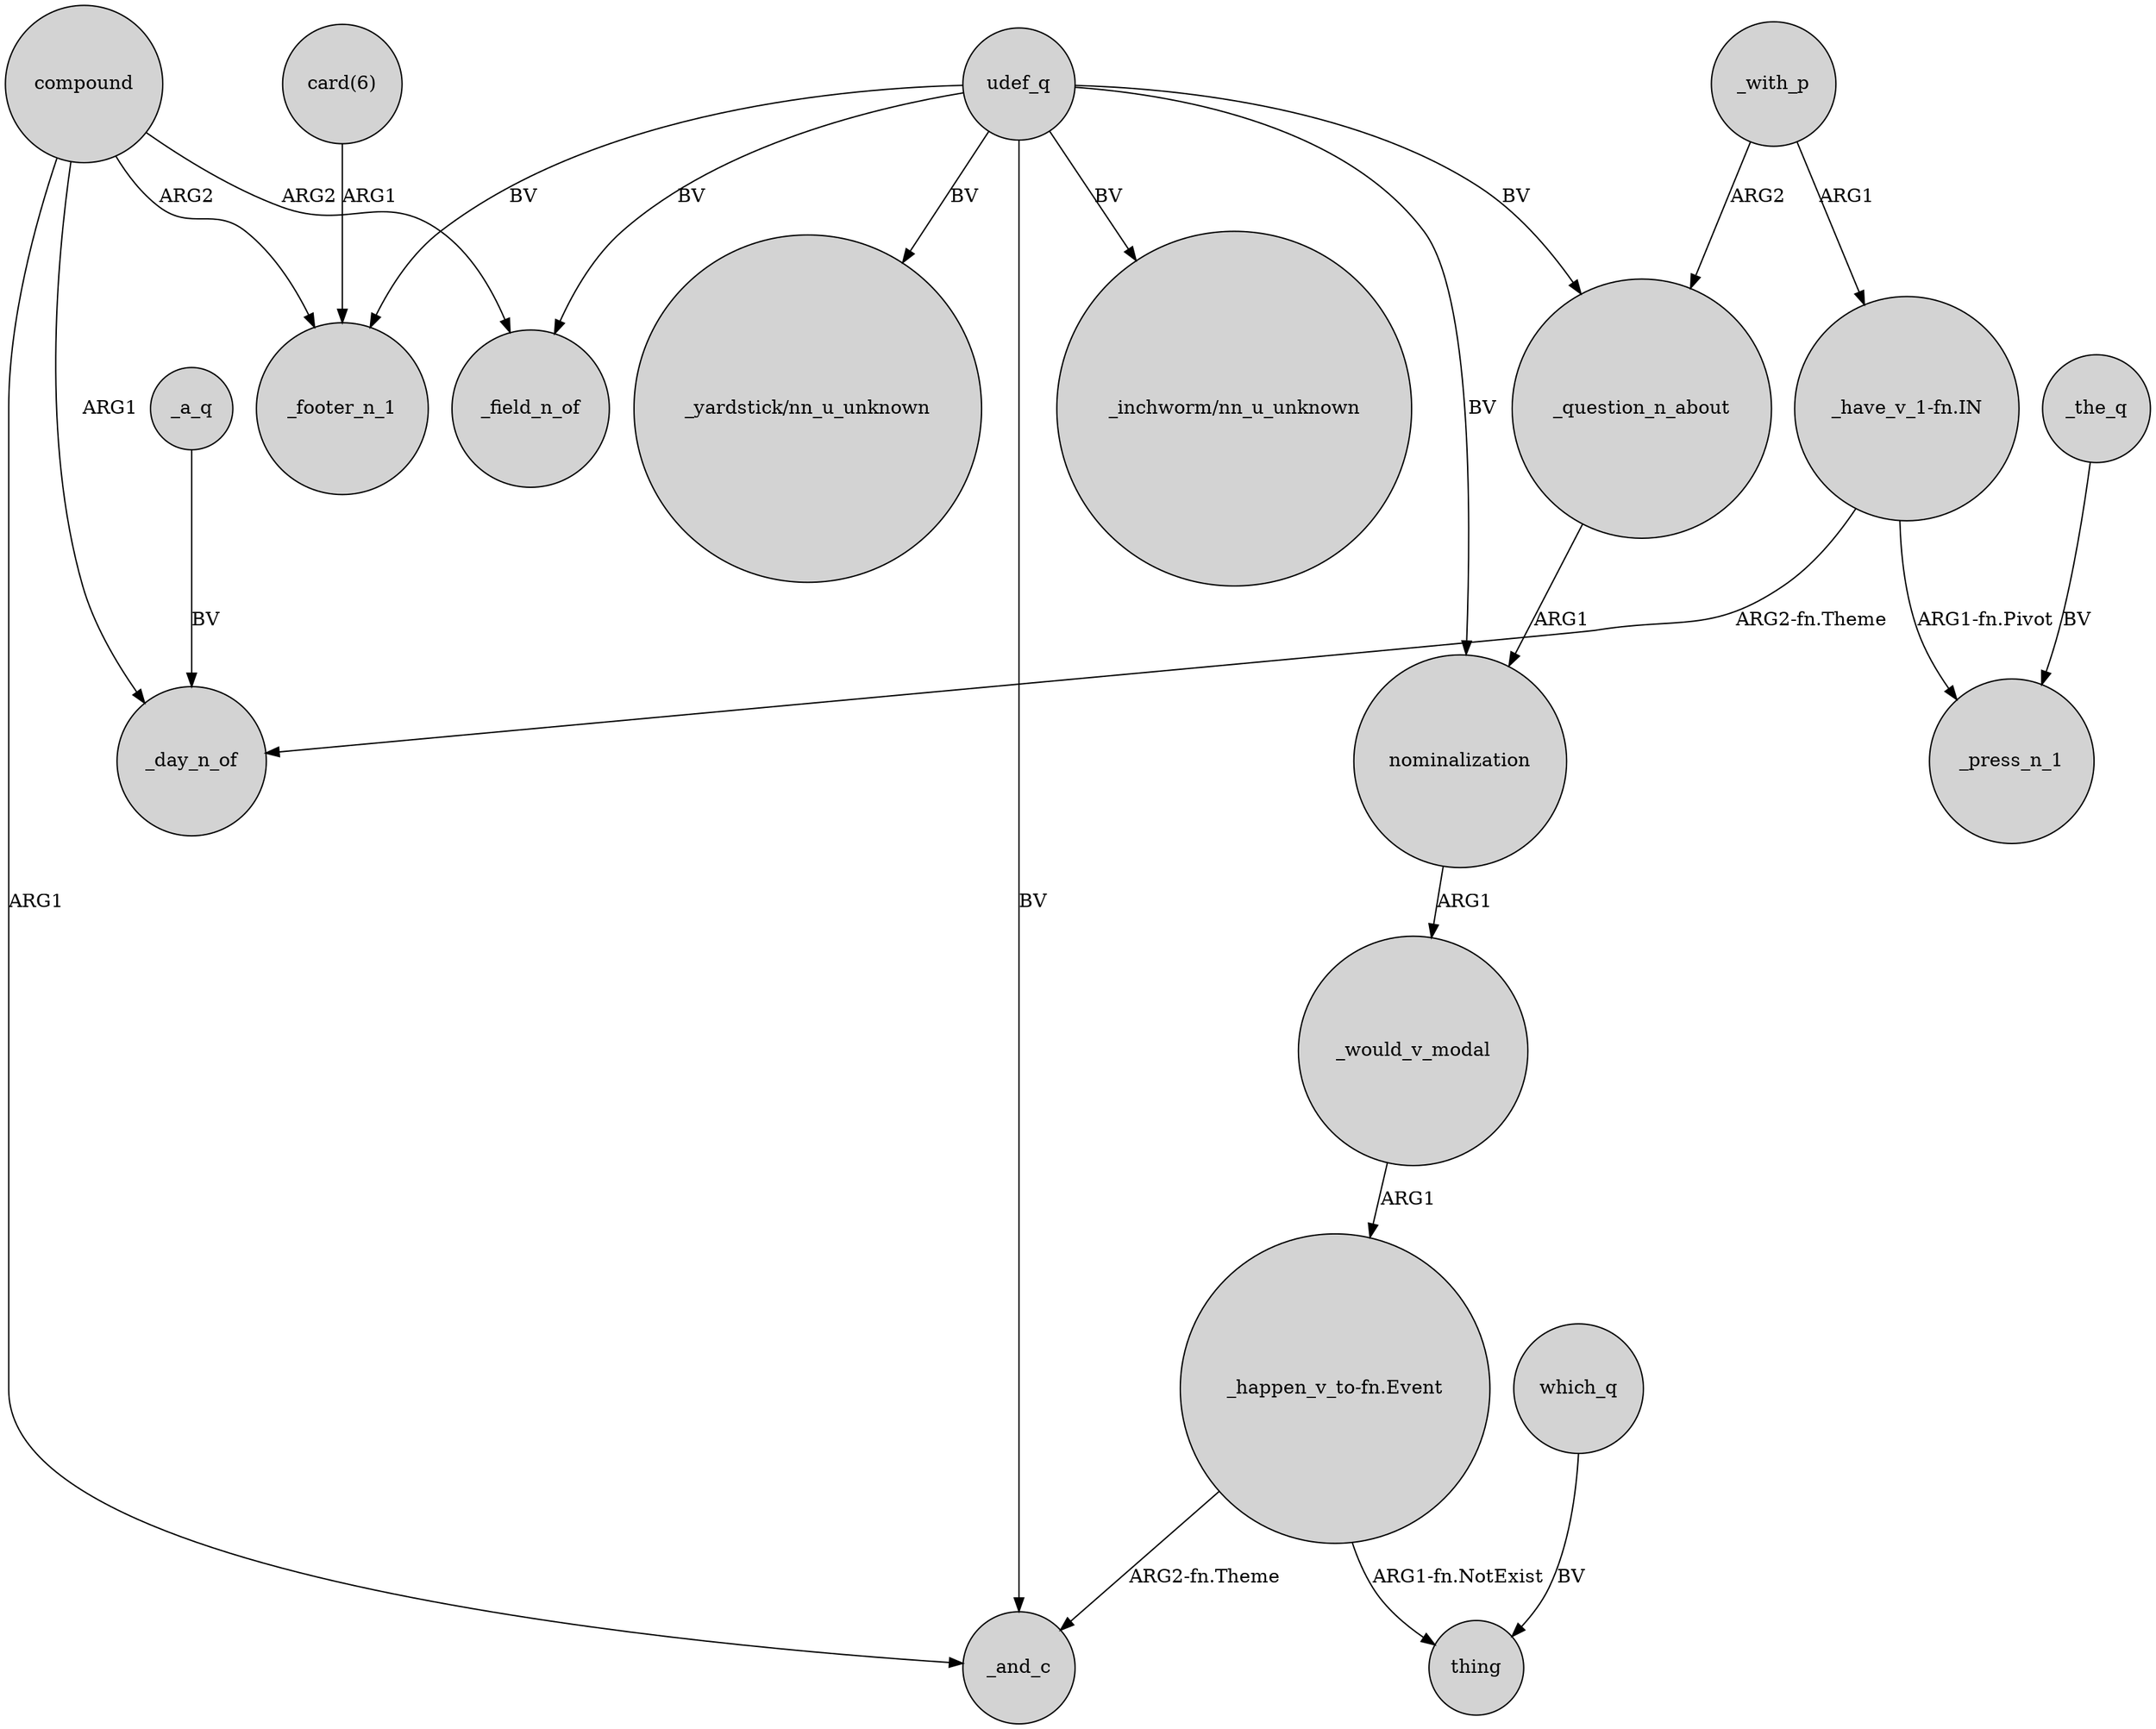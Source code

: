 digraph {
	node [shape=circle style=filled]
	_the_q -> _press_n_1 [label=BV]
	nominalization -> _would_v_modal [label=ARG1]
	"_have_v_1-fn.IN" -> _day_n_of [label="ARG2-fn.Theme"]
	"_happen_v_to-fn.Event" -> thing [label="ARG1-fn.NotExist"]
	_with_p -> _question_n_about [label=ARG2]
	_with_p -> "_have_v_1-fn.IN" [label=ARG1]
	udef_q -> "_yardstick/nn_u_unknown" [label=BV]
	udef_q -> _question_n_about [label=BV]
	_question_n_about -> nominalization [label=ARG1]
	"_have_v_1-fn.IN" -> _press_n_1 [label="ARG1-fn.Pivot"]
	udef_q -> _field_n_of [label=BV]
	udef_q -> _footer_n_1 [label=BV]
	_would_v_modal -> "_happen_v_to-fn.Event" [label=ARG1]
	"_happen_v_to-fn.Event" -> _and_c [label="ARG2-fn.Theme"]
	_a_q -> _day_n_of [label=BV]
	udef_q -> "_inchworm/nn_u_unknown" [label=BV]
	compound -> _day_n_of [label=ARG1]
	compound -> _and_c [label=ARG1]
	udef_q -> nominalization [label=BV]
	compound -> _footer_n_1 [label=ARG2]
	compound -> _field_n_of [label=ARG2]
	udef_q -> _and_c [label=BV]
	"card(6)" -> _footer_n_1 [label=ARG1]
	which_q -> thing [label=BV]
}
